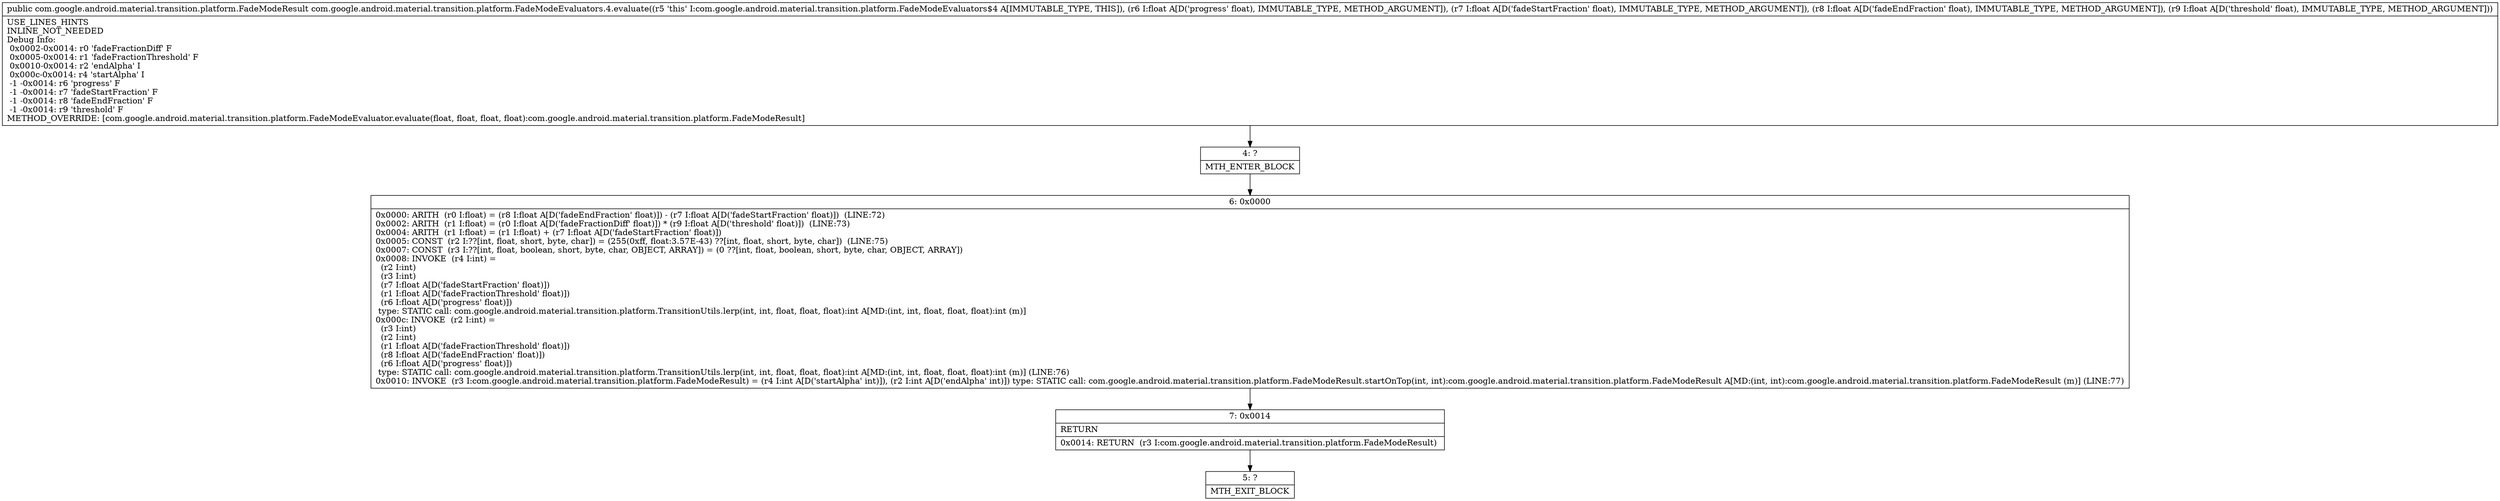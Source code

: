 digraph "CFG forcom.google.android.material.transition.platform.FadeModeEvaluators.4.evaluate(FFFF)Lcom\/google\/android\/material\/transition\/platform\/FadeModeResult;" {
Node_4 [shape=record,label="{4\:\ ?|MTH_ENTER_BLOCK\l}"];
Node_6 [shape=record,label="{6\:\ 0x0000|0x0000: ARITH  (r0 I:float) = (r8 I:float A[D('fadeEndFraction' float)]) \- (r7 I:float A[D('fadeStartFraction' float)])  (LINE:72)\l0x0002: ARITH  (r1 I:float) = (r0 I:float A[D('fadeFractionDiff' float)]) * (r9 I:float A[D('threshold' float)])  (LINE:73)\l0x0004: ARITH  (r1 I:float) = (r1 I:float) + (r7 I:float A[D('fadeStartFraction' float)]) \l0x0005: CONST  (r2 I:??[int, float, short, byte, char]) = (255(0xff, float:3.57E\-43) ??[int, float, short, byte, char])  (LINE:75)\l0x0007: CONST  (r3 I:??[int, float, boolean, short, byte, char, OBJECT, ARRAY]) = (0 ??[int, float, boolean, short, byte, char, OBJECT, ARRAY]) \l0x0008: INVOKE  (r4 I:int) = \l  (r2 I:int)\l  (r3 I:int)\l  (r7 I:float A[D('fadeStartFraction' float)])\l  (r1 I:float A[D('fadeFractionThreshold' float)])\l  (r6 I:float A[D('progress' float)])\l type: STATIC call: com.google.android.material.transition.platform.TransitionUtils.lerp(int, int, float, float, float):int A[MD:(int, int, float, float, float):int (m)]\l0x000c: INVOKE  (r2 I:int) = \l  (r3 I:int)\l  (r2 I:int)\l  (r1 I:float A[D('fadeFractionThreshold' float)])\l  (r8 I:float A[D('fadeEndFraction' float)])\l  (r6 I:float A[D('progress' float)])\l type: STATIC call: com.google.android.material.transition.platform.TransitionUtils.lerp(int, int, float, float, float):int A[MD:(int, int, float, float, float):int (m)] (LINE:76)\l0x0010: INVOKE  (r3 I:com.google.android.material.transition.platform.FadeModeResult) = (r4 I:int A[D('startAlpha' int)]), (r2 I:int A[D('endAlpha' int)]) type: STATIC call: com.google.android.material.transition.platform.FadeModeResult.startOnTop(int, int):com.google.android.material.transition.platform.FadeModeResult A[MD:(int, int):com.google.android.material.transition.platform.FadeModeResult (m)] (LINE:77)\l}"];
Node_7 [shape=record,label="{7\:\ 0x0014|RETURN\l|0x0014: RETURN  (r3 I:com.google.android.material.transition.platform.FadeModeResult) \l}"];
Node_5 [shape=record,label="{5\:\ ?|MTH_EXIT_BLOCK\l}"];
MethodNode[shape=record,label="{public com.google.android.material.transition.platform.FadeModeResult com.google.android.material.transition.platform.FadeModeEvaluators.4.evaluate((r5 'this' I:com.google.android.material.transition.platform.FadeModeEvaluators$4 A[IMMUTABLE_TYPE, THIS]), (r6 I:float A[D('progress' float), IMMUTABLE_TYPE, METHOD_ARGUMENT]), (r7 I:float A[D('fadeStartFraction' float), IMMUTABLE_TYPE, METHOD_ARGUMENT]), (r8 I:float A[D('fadeEndFraction' float), IMMUTABLE_TYPE, METHOD_ARGUMENT]), (r9 I:float A[D('threshold' float), IMMUTABLE_TYPE, METHOD_ARGUMENT]))  | USE_LINES_HINTS\lINLINE_NOT_NEEDED\lDebug Info:\l  0x0002\-0x0014: r0 'fadeFractionDiff' F\l  0x0005\-0x0014: r1 'fadeFractionThreshold' F\l  0x0010\-0x0014: r2 'endAlpha' I\l  0x000c\-0x0014: r4 'startAlpha' I\l  \-1 \-0x0014: r6 'progress' F\l  \-1 \-0x0014: r7 'fadeStartFraction' F\l  \-1 \-0x0014: r8 'fadeEndFraction' F\l  \-1 \-0x0014: r9 'threshold' F\lMETHOD_OVERRIDE: [com.google.android.material.transition.platform.FadeModeEvaluator.evaluate(float, float, float, float):com.google.android.material.transition.platform.FadeModeResult]\l}"];
MethodNode -> Node_4;Node_4 -> Node_6;
Node_6 -> Node_7;
Node_7 -> Node_5;
}

